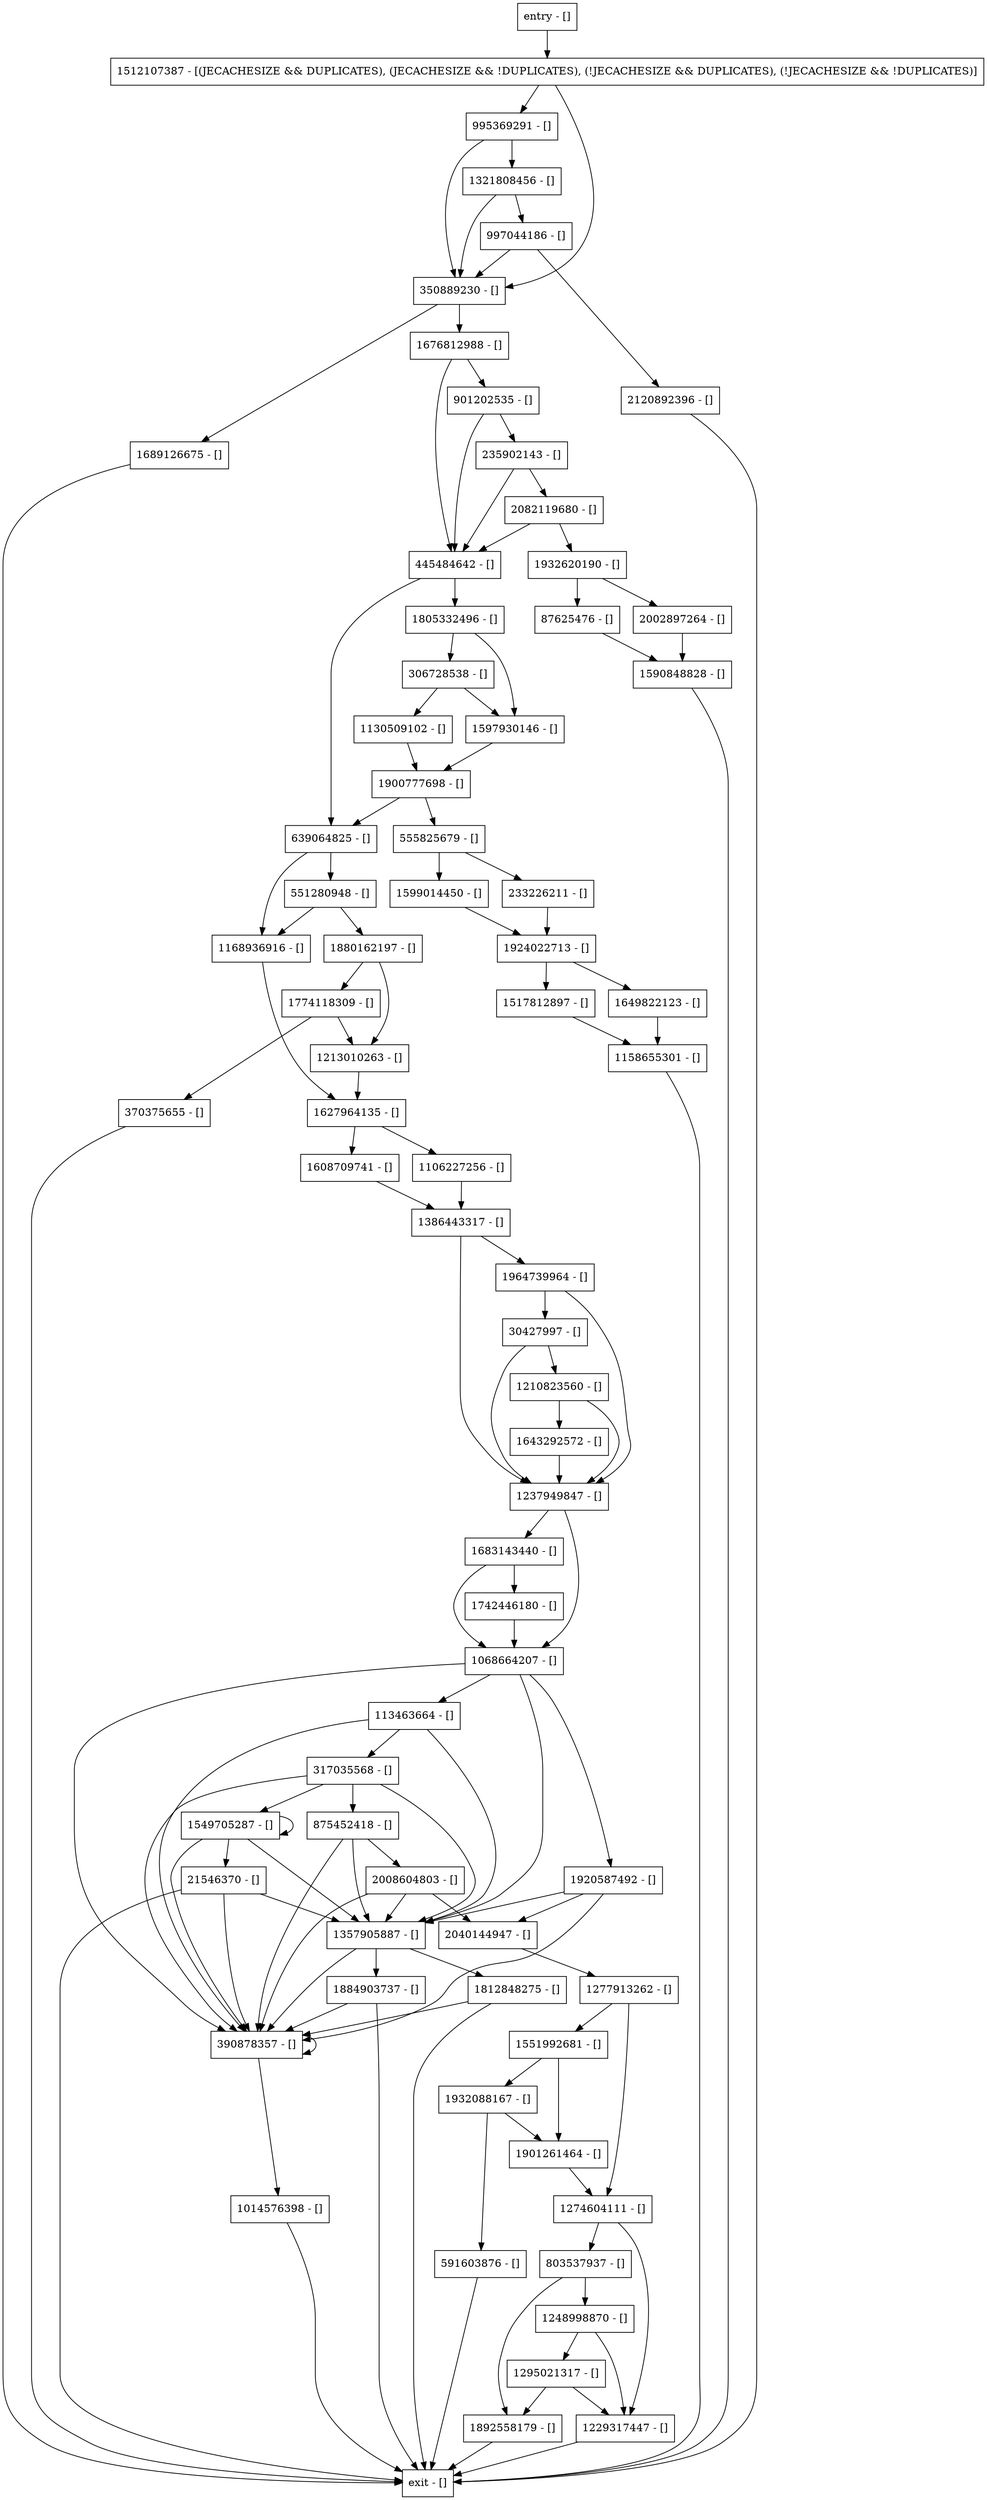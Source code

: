 digraph logInternal {
node [shape=record];
2040144947 [label="2040144947 - []"];
1517812897 [label="1517812897 - []"];
30427997 [label="30427997 - []"];
21546370 [label="21546370 - []"];
901202535 [label="901202535 - []"];
1676812988 [label="1676812988 - []"];
1608709741 [label="1608709741 - []"];
995369291 [label="995369291 - []"];
87625476 [label="87625476 - []"];
1210823560 [label="1210823560 - []"];
1683143440 [label="1683143440 - []"];
1884903737 [label="1884903737 - []"];
1014576398 [label="1014576398 - []"];
1168936916 [label="1168936916 - []"];
1386443317 [label="1386443317 - []"];
306728538 [label="306728538 - []"];
1213010263 [label="1213010263 - []"];
1248998870 [label="1248998870 - []"];
997044186 [label="997044186 - []"];
1627964135 [label="1627964135 - []"];
2008604803 [label="2008604803 - []"];
1277913262 [label="1277913262 - []"];
1274604111 [label="1274604111 - []"];
1130509102 [label="1130509102 - []"];
1892558179 [label="1892558179 - []"];
1158655301 [label="1158655301 - []"];
1920587492 [label="1920587492 - []"];
1643292572 [label="1643292572 - []"];
entry [label="entry - []"];
exit [label="exit - []"];
2002897264 [label="2002897264 - []"];
1590848828 [label="1590848828 - []"];
1599014450 [label="1599014450 - []"];
803537937 [label="803537937 - []"];
1901261464 [label="1901261464 - []"];
317035568 [label="317035568 - []"];
1321808456 [label="1321808456 - []"];
551280948 [label="551280948 - []"];
1742446180 [label="1742446180 - []"];
1106227256 [label="1106227256 - []"];
1932620190 [label="1932620190 - []"];
1880162197 [label="1880162197 - []"];
875452418 [label="875452418 - []"];
1649822123 [label="1649822123 - []"];
1812848275 [label="1812848275 - []"];
390878357 [label="390878357 - []"];
235902143 [label="235902143 - []"];
591603876 [label="591603876 - []"];
445484642 [label="445484642 - []"];
555825679 [label="555825679 - []"];
1549705287 [label="1549705287 - []"];
1068664207 [label="1068664207 - []"];
1512107387 [label="1512107387 - [(JECACHESIZE && DUPLICATES), (JECACHESIZE && !DUPLICATES), (!JECACHESIZE && DUPLICATES), (!JECACHESIZE && !DUPLICATES)]"];
1924022713 [label="1924022713 - []"];
1229317447 [label="1229317447 - []"];
1689126675 [label="1689126675 - []"];
639064825 [label="639064825 - []"];
1597930146 [label="1597930146 - []"];
370375655 [label="370375655 - []"];
113463664 [label="113463664 - []"];
1900777698 [label="1900777698 - []"];
233226211 [label="233226211 - []"];
350889230 [label="350889230 - []"];
1964739964 [label="1964739964 - []"];
1551992681 [label="1551992681 - []"];
1774118309 [label="1774118309 - []"];
1237949847 [label="1237949847 - []"];
1357905887 [label="1357905887 - []"];
2120892396 [label="2120892396 - []"];
2082119680 [label="2082119680 - []"];
1805332496 [label="1805332496 - []"];
1295021317 [label="1295021317 - []"];
1932088167 [label="1932088167 - []"];
entry;
exit;
2040144947 -> 1277913262;
1517812897 -> 1158655301;
30427997 -> 1237949847;
30427997 -> 1210823560;
21546370 -> exit;
21546370 -> 390878357;
21546370 -> 1357905887;
901202535 -> 235902143;
901202535 -> 445484642;
1676812988 -> 901202535;
1676812988 -> 445484642;
1608709741 -> 1386443317;
995369291 -> 1321808456;
995369291 -> 350889230;
87625476 -> 1590848828;
1210823560 -> 1237949847;
1210823560 -> 1643292572;
1683143440 -> 1068664207;
1683143440 -> 1742446180;
1884903737 -> exit;
1884903737 -> 390878357;
1014576398 -> exit;
1168936916 -> 1627964135;
1386443317 -> 1964739964;
1386443317 -> 1237949847;
306728538 -> 1597930146;
306728538 -> 1130509102;
1213010263 -> 1627964135;
1248998870 -> 1229317447;
1248998870 -> 1295021317;
997044186 -> 2120892396;
997044186 -> 350889230;
1627964135 -> 1608709741;
1627964135 -> 1106227256;
2008604803 -> 2040144947;
2008604803 -> 390878357;
2008604803 -> 1357905887;
1277913262 -> 1551992681;
1277913262 -> 1274604111;
1274604111 -> 803537937;
1274604111 -> 1229317447;
1130509102 -> 1900777698;
1892558179 -> exit;
1158655301 -> exit;
1920587492 -> 2040144947;
1920587492 -> 390878357;
1920587492 -> 1357905887;
1643292572 -> 1237949847;
entry -> 1512107387;
2002897264 -> 1590848828;
1590848828 -> exit;
1599014450 -> 1924022713;
803537937 -> 1248998870;
803537937 -> 1892558179;
1901261464 -> 1274604111;
317035568 -> 875452418;
317035568 -> 390878357;
317035568 -> 1357905887;
317035568 -> 1549705287;
1321808456 -> 997044186;
1321808456 -> 350889230;
551280948 -> 1880162197;
551280948 -> 1168936916;
1742446180 -> 1068664207;
1106227256 -> 1386443317;
1932620190 -> 2002897264;
1932620190 -> 87625476;
1880162197 -> 1213010263;
1880162197 -> 1774118309;
875452418 -> 2008604803;
875452418 -> 390878357;
875452418 -> 1357905887;
1649822123 -> 1158655301;
1812848275 -> exit;
1812848275 -> 390878357;
390878357 -> 1014576398;
390878357 -> 390878357;
235902143 -> 2082119680;
235902143 -> 445484642;
591603876 -> exit;
445484642 -> 639064825;
445484642 -> 1805332496;
555825679 -> 1599014450;
555825679 -> 233226211;
1549705287 -> 390878357;
1549705287 -> 21546370;
1549705287 -> 1357905887;
1549705287 -> 1549705287;
1068664207 -> 390878357;
1068664207 -> 1357905887;
1068664207 -> 113463664;
1068664207 -> 1920587492;
1512107387 -> 995369291;
1512107387 -> 350889230;
1924022713 -> 1649822123;
1924022713 -> 1517812897;
1229317447 -> exit;
1689126675 -> exit;
639064825 -> 1168936916;
639064825 -> 551280948;
1597930146 -> 1900777698;
370375655 -> exit;
113463664 -> 390878357;
113463664 -> 1357905887;
113463664 -> 317035568;
1900777698 -> 639064825;
1900777698 -> 555825679;
233226211 -> 1924022713;
350889230 -> 1676812988;
350889230 -> 1689126675;
1964739964 -> 30427997;
1964739964 -> 1237949847;
1551992681 -> 1901261464;
1551992681 -> 1932088167;
1774118309 -> 370375655;
1774118309 -> 1213010263;
1237949847 -> 1068664207;
1237949847 -> 1683143440;
1357905887 -> 1812848275;
1357905887 -> 390878357;
1357905887 -> 1884903737;
2120892396 -> exit;
2082119680 -> 1932620190;
2082119680 -> 445484642;
1805332496 -> 1597930146;
1805332496 -> 306728538;
1295021317 -> 1229317447;
1295021317 -> 1892558179;
1932088167 -> 1901261464;
1932088167 -> 591603876;
}
